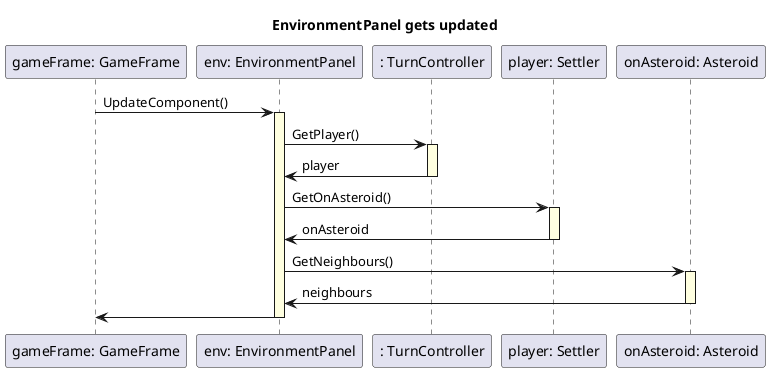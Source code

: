 @startuml seq

skinparam SequenceLifeLineBackgroundColor LightYellow

title "EnvironmentPanel gets updated"

participant "gameFrame: GameFrame" as gameFrame
participant "env: EnvironmentPanel" as env
participant ": TurnController" as turnC

gameFrame -> env ++: UpdateComponent()
env -> turnC ++: GetPlayer()
turnC -> env --: player

participant "player: Settler" as settler

env -> settler ++: GetOnAsteroid()
settler -> env --: onAsteroid

participant "onAsteroid: Asteroid" as asteroid

env -> asteroid ++: GetNeighbours()
asteroid -> env --: neighbours

env -> gameFrame --

@enduml